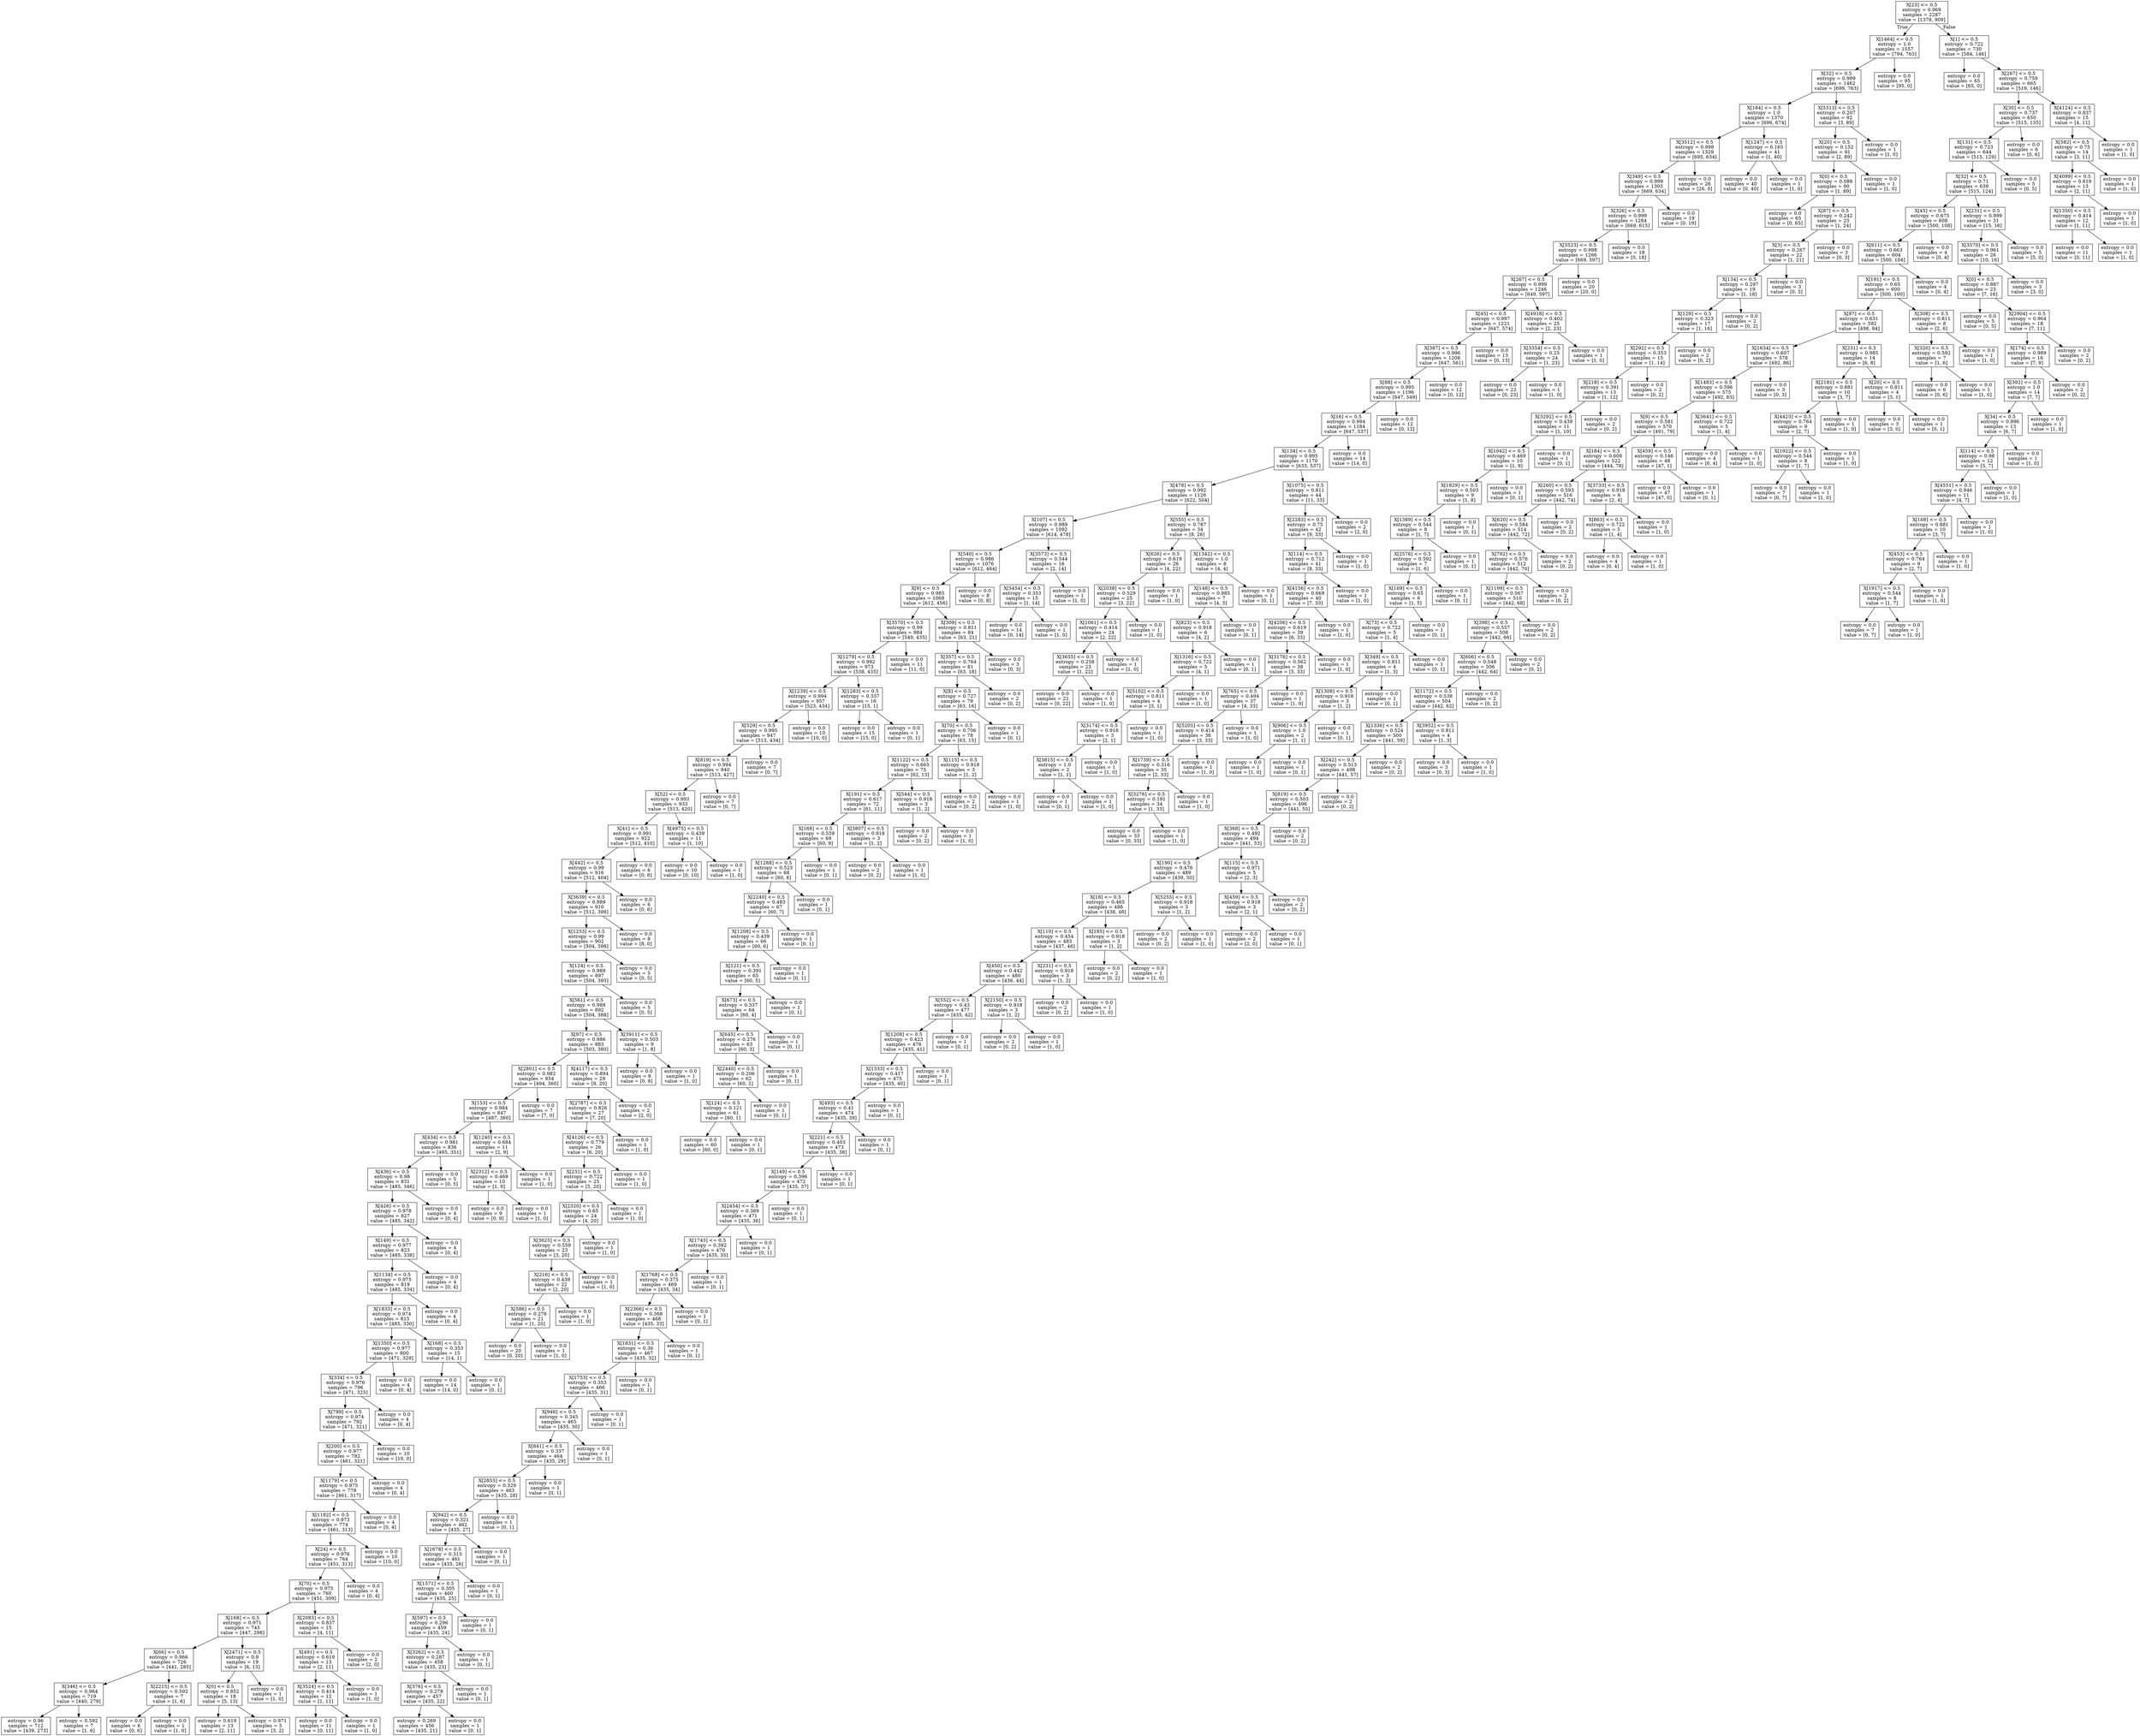 digraph Tree {
node [shape=box] ;
0 [label="X[23] <= 0.5\nentropy = 0.969\nsamples = 2287\nvalue = [1378, 909]"] ;
1 [label="X[1464] <= 0.5\nentropy = 1.0\nsamples = 1557\nvalue = [794, 763]"] ;
0 -> 1 [labeldistance=2.5, labelangle=45, headlabel="True"] ;
2 [label="X[32] <= 0.5\nentropy = 0.999\nsamples = 1462\nvalue = [699, 763]"] ;
1 -> 2 ;
3 [label="X[184] <= 0.5\nentropy = 1.0\nsamples = 1370\nvalue = [696, 674]"] ;
2 -> 3 ;
4 [label="X[3512] <= 0.5\nentropy = 0.998\nsamples = 1329\nvalue = [695, 634]"] ;
3 -> 4 ;
5 [label="X[349] <= 0.5\nentropy = 0.999\nsamples = 1303\nvalue = [669, 634]"] ;
4 -> 5 ;
6 [label="X[326] <= 0.5\nentropy = 0.999\nsamples = 1284\nvalue = [669, 615]"] ;
5 -> 6 ;
7 [label="X[3523] <= 0.5\nentropy = 0.998\nsamples = 1266\nvalue = [669, 597]"] ;
6 -> 7 ;
8 [label="X[267] <= 0.5\nentropy = 0.999\nsamples = 1246\nvalue = [649, 597]"] ;
7 -> 8 ;
9 [label="X[45] <= 0.5\nentropy = 0.997\nsamples = 1221\nvalue = [647, 574]"] ;
8 -> 9 ;
10 [label="X[387] <= 0.5\nentropy = 0.996\nsamples = 1208\nvalue = [647, 561]"] ;
9 -> 10 ;
11 [label="X[88] <= 0.5\nentropy = 0.995\nsamples = 1196\nvalue = [647, 549]"] ;
10 -> 11 ;
12 [label="X[16] <= 0.5\nentropy = 0.994\nsamples = 1184\nvalue = [647, 537]"] ;
11 -> 12 ;
13 [label="X[134] <= 0.5\nentropy = 0.995\nsamples = 1170\nvalue = [633, 537]"] ;
12 -> 13 ;
14 [label="X[478] <= 0.5\nentropy = 0.992\nsamples = 1126\nvalue = [622, 504]"] ;
13 -> 14 ;
15 [label="X[107] <= 0.5\nentropy = 0.989\nsamples = 1092\nvalue = [614, 478]"] ;
14 -> 15 ;
16 [label="X[540] <= 0.5\nentropy = 0.986\nsamples = 1076\nvalue = [612, 464]"] ;
15 -> 16 ;
17 [label="X[9] <= 0.5\nentropy = 0.985\nsamples = 1068\nvalue = [612, 456]"] ;
16 -> 17 ;
18 [label="X[3570] <= 0.5\nentropy = 0.99\nsamples = 984\nvalue = [549, 435]"] ;
17 -> 18 ;
19 [label="X[1279] <= 0.5\nentropy = 0.992\nsamples = 973\nvalue = [538, 435]"] ;
18 -> 19 ;
20 [label="X[1239] <= 0.5\nentropy = 0.994\nsamples = 957\nvalue = [523, 434]"] ;
19 -> 20 ;
21 [label="X[529] <= 0.5\nentropy = 0.995\nsamples = 947\nvalue = [513, 434]"] ;
20 -> 21 ;
22 [label="X[819] <= 0.5\nentropy = 0.994\nsamples = 940\nvalue = [513, 427]"] ;
21 -> 22 ;
23 [label="X[52] <= 0.5\nentropy = 0.993\nsamples = 933\nvalue = [513, 420]"] ;
22 -> 23 ;
24 [label="X[41] <= 0.5\nentropy = 0.991\nsamples = 922\nvalue = [512, 410]"] ;
23 -> 24 ;
25 [label="X[442] <= 0.5\nentropy = 0.99\nsamples = 916\nvalue = [512, 404]"] ;
24 -> 25 ;
26 [label="X[3639] <= 0.5\nentropy = 0.989\nsamples = 910\nvalue = [512, 398]"] ;
25 -> 26 ;
27 [label="X[1253] <= 0.5\nentropy = 0.99\nsamples = 902\nvalue = [504, 398]"] ;
26 -> 27 ;
28 [label="X[124] <= 0.5\nentropy = 0.989\nsamples = 897\nvalue = [504, 393]"] ;
27 -> 28 ;
29 [label="X[561] <= 0.5\nentropy = 0.988\nsamples = 892\nvalue = [504, 388]"] ;
28 -> 29 ;
30 [label="X[97] <= 0.5\nentropy = 0.986\nsamples = 883\nvalue = [503, 380]"] ;
29 -> 30 ;
31 [label="X[2801] <= 0.5\nentropy = 0.982\nsamples = 854\nvalue = [494, 360]"] ;
30 -> 31 ;
32 [label="X[153] <= 0.5\nentropy = 0.984\nsamples = 847\nvalue = [487, 360]"] ;
31 -> 32 ;
33 [label="X[434] <= 0.5\nentropy = 0.981\nsamples = 836\nvalue = [485, 351]"] ;
32 -> 33 ;
34 [label="X[436] <= 0.5\nentropy = 0.98\nsamples = 831\nvalue = [485, 346]"] ;
33 -> 34 ;
35 [label="X[426] <= 0.5\nentropy = 0.978\nsamples = 827\nvalue = [485, 342]"] ;
34 -> 35 ;
36 [label="X[149] <= 0.5\nentropy = 0.977\nsamples = 823\nvalue = [485, 338]"] ;
35 -> 36 ;
37 [label="X[1134] <= 0.5\nentropy = 0.975\nsamples = 819\nvalue = [485, 334]"] ;
36 -> 37 ;
38 [label="X[1833] <= 0.5\nentropy = 0.974\nsamples = 815\nvalue = [485, 330]"] ;
37 -> 38 ;
39 [label="X[1350] <= 0.5\nentropy = 0.977\nsamples = 800\nvalue = [471, 329]"] ;
38 -> 39 ;
40 [label="X[334] <= 0.5\nentropy = 0.976\nsamples = 796\nvalue = [471, 325]"] ;
39 -> 40 ;
41 [label="X[799] <= 0.5\nentropy = 0.974\nsamples = 792\nvalue = [471, 321]"] ;
40 -> 41 ;
42 [label="X[200] <= 0.5\nentropy = 0.977\nsamples = 782\nvalue = [461, 321]"] ;
41 -> 42 ;
43 [label="X[1179] <= 0.5\nentropy = 0.975\nsamples = 778\nvalue = [461, 317]"] ;
42 -> 43 ;
44 [label="X[1182] <= 0.5\nentropy = 0.973\nsamples = 774\nvalue = [461, 313]"] ;
43 -> 44 ;
45 [label="X[24] <= 0.5\nentropy = 0.976\nsamples = 764\nvalue = [451, 313]"] ;
44 -> 45 ;
46 [label="X[70] <= 0.5\nentropy = 0.975\nsamples = 760\nvalue = [451, 309]"] ;
45 -> 46 ;
47 [label="X[168] <= 0.5\nentropy = 0.971\nsamples = 745\nvalue = [447, 298]"] ;
46 -> 47 ;
48 [label="X[66] <= 0.5\nentropy = 0.966\nsamples = 726\nvalue = [441, 285]"] ;
47 -> 48 ;
49 [label="X[346] <= 0.5\nentropy = 0.964\nsamples = 719\nvalue = [440, 279]"] ;
48 -> 49 ;
50 [label="entropy = 0.96\nsamples = 712\nvalue = [439, 273]"] ;
49 -> 50 ;
51 [label="entropy = 0.592\nsamples = 7\nvalue = [1, 6]"] ;
49 -> 51 ;
52 [label="X[2215] <= 0.5\nentropy = 0.592\nsamples = 7\nvalue = [1, 6]"] ;
48 -> 52 ;
53 [label="entropy = 0.0\nsamples = 6\nvalue = [0, 6]"] ;
52 -> 53 ;
54 [label="entropy = 0.0\nsamples = 1\nvalue = [1, 0]"] ;
52 -> 54 ;
55 [label="X[2471] <= 0.5\nentropy = 0.9\nsamples = 19\nvalue = [6, 13]"] ;
47 -> 55 ;
56 [label="X[0] <= 0.5\nentropy = 0.852\nsamples = 18\nvalue = [5, 13]"] ;
55 -> 56 ;
57 [label="entropy = 0.619\nsamples = 13\nvalue = [2, 11]"] ;
56 -> 57 ;
58 [label="entropy = 0.971\nsamples = 5\nvalue = [3, 2]"] ;
56 -> 58 ;
59 [label="entropy = 0.0\nsamples = 1\nvalue = [1, 0]"] ;
55 -> 59 ;
60 [label="X[2083] <= 0.5\nentropy = 0.837\nsamples = 15\nvalue = [4, 11]"] ;
46 -> 60 ;
61 [label="X[491] <= 0.5\nentropy = 0.619\nsamples = 13\nvalue = [2, 11]"] ;
60 -> 61 ;
62 [label="X[3524] <= 0.5\nentropy = 0.414\nsamples = 12\nvalue = [1, 11]"] ;
61 -> 62 ;
63 [label="entropy = 0.0\nsamples = 11\nvalue = [0, 11]"] ;
62 -> 63 ;
64 [label="entropy = 0.0\nsamples = 1\nvalue = [1, 0]"] ;
62 -> 64 ;
65 [label="entropy = 0.0\nsamples = 1\nvalue = [1, 0]"] ;
61 -> 65 ;
66 [label="entropy = 0.0\nsamples = 2\nvalue = [2, 0]"] ;
60 -> 66 ;
67 [label="entropy = 0.0\nsamples = 4\nvalue = [0, 4]"] ;
45 -> 67 ;
68 [label="entropy = 0.0\nsamples = 10\nvalue = [10, 0]"] ;
44 -> 68 ;
69 [label="entropy = 0.0\nsamples = 4\nvalue = [0, 4]"] ;
43 -> 69 ;
70 [label="entropy = 0.0\nsamples = 4\nvalue = [0, 4]"] ;
42 -> 70 ;
71 [label="entropy = 0.0\nsamples = 10\nvalue = [10, 0]"] ;
41 -> 71 ;
72 [label="entropy = 0.0\nsamples = 4\nvalue = [0, 4]"] ;
40 -> 72 ;
73 [label="entropy = 0.0\nsamples = 4\nvalue = [0, 4]"] ;
39 -> 73 ;
74 [label="X[168] <= 0.5\nentropy = 0.353\nsamples = 15\nvalue = [14, 1]"] ;
38 -> 74 ;
75 [label="entropy = 0.0\nsamples = 14\nvalue = [14, 0]"] ;
74 -> 75 ;
76 [label="entropy = 0.0\nsamples = 1\nvalue = [0, 1]"] ;
74 -> 76 ;
77 [label="entropy = 0.0\nsamples = 4\nvalue = [0, 4]"] ;
37 -> 77 ;
78 [label="entropy = 0.0\nsamples = 4\nvalue = [0, 4]"] ;
36 -> 78 ;
79 [label="entropy = 0.0\nsamples = 4\nvalue = [0, 4]"] ;
35 -> 79 ;
80 [label="entropy = 0.0\nsamples = 4\nvalue = [0, 4]"] ;
34 -> 80 ;
81 [label="entropy = 0.0\nsamples = 5\nvalue = [0, 5]"] ;
33 -> 81 ;
82 [label="X[1240] <= 0.5\nentropy = 0.684\nsamples = 11\nvalue = [2, 9]"] ;
32 -> 82 ;
83 [label="X[2312] <= 0.5\nentropy = 0.469\nsamples = 10\nvalue = [1, 9]"] ;
82 -> 83 ;
84 [label="entropy = 0.0\nsamples = 9\nvalue = [0, 9]"] ;
83 -> 84 ;
85 [label="entropy = 0.0\nsamples = 1\nvalue = [1, 0]"] ;
83 -> 85 ;
86 [label="entropy = 0.0\nsamples = 1\nvalue = [1, 0]"] ;
82 -> 86 ;
87 [label="entropy = 0.0\nsamples = 7\nvalue = [7, 0]"] ;
31 -> 87 ;
88 [label="X[4117] <= 0.5\nentropy = 0.894\nsamples = 29\nvalue = [9, 20]"] ;
30 -> 88 ;
89 [label="X[2787] <= 0.5\nentropy = 0.826\nsamples = 27\nvalue = [7, 20]"] ;
88 -> 89 ;
90 [label="X[4126] <= 0.5\nentropy = 0.779\nsamples = 26\nvalue = [6, 20]"] ;
89 -> 90 ;
91 [label="X[231] <= 0.5\nentropy = 0.722\nsamples = 25\nvalue = [5, 20]"] ;
90 -> 91 ;
92 [label="X[2320] <= 0.5\nentropy = 0.65\nsamples = 24\nvalue = [4, 20]"] ;
91 -> 92 ;
93 [label="X[3625] <= 0.5\nentropy = 0.559\nsamples = 23\nvalue = [3, 20]"] ;
92 -> 93 ;
94 [label="X[216] <= 0.5\nentropy = 0.439\nsamples = 22\nvalue = [2, 20]"] ;
93 -> 94 ;
95 [label="X[586] <= 0.5\nentropy = 0.276\nsamples = 21\nvalue = [1, 20]"] ;
94 -> 95 ;
96 [label="entropy = 0.0\nsamples = 20\nvalue = [0, 20]"] ;
95 -> 96 ;
97 [label="entropy = 0.0\nsamples = 1\nvalue = [1, 0]"] ;
95 -> 97 ;
98 [label="entropy = 0.0\nsamples = 1\nvalue = [1, 0]"] ;
94 -> 98 ;
99 [label="entropy = 0.0\nsamples = 1\nvalue = [1, 0]"] ;
93 -> 99 ;
100 [label="entropy = 0.0\nsamples = 1\nvalue = [1, 0]"] ;
92 -> 100 ;
101 [label="entropy = 0.0\nsamples = 1\nvalue = [1, 0]"] ;
91 -> 101 ;
102 [label="entropy = 0.0\nsamples = 1\nvalue = [1, 0]"] ;
90 -> 102 ;
103 [label="entropy = 0.0\nsamples = 1\nvalue = [1, 0]"] ;
89 -> 103 ;
104 [label="entropy = 0.0\nsamples = 2\nvalue = [2, 0]"] ;
88 -> 104 ;
105 [label="X[3911] <= 0.5\nentropy = 0.503\nsamples = 9\nvalue = [1, 8]"] ;
29 -> 105 ;
106 [label="entropy = 0.0\nsamples = 8\nvalue = [0, 8]"] ;
105 -> 106 ;
107 [label="entropy = 0.0\nsamples = 1\nvalue = [1, 0]"] ;
105 -> 107 ;
108 [label="entropy = 0.0\nsamples = 5\nvalue = [0, 5]"] ;
28 -> 108 ;
109 [label="entropy = 0.0\nsamples = 5\nvalue = [0, 5]"] ;
27 -> 109 ;
110 [label="entropy = 0.0\nsamples = 8\nvalue = [8, 0]"] ;
26 -> 110 ;
111 [label="entropy = 0.0\nsamples = 6\nvalue = [0, 6]"] ;
25 -> 111 ;
112 [label="entropy = 0.0\nsamples = 6\nvalue = [0, 6]"] ;
24 -> 112 ;
113 [label="X[4975] <= 0.5\nentropy = 0.439\nsamples = 11\nvalue = [1, 10]"] ;
23 -> 113 ;
114 [label="entropy = 0.0\nsamples = 10\nvalue = [0, 10]"] ;
113 -> 114 ;
115 [label="entropy = 0.0\nsamples = 1\nvalue = [1, 0]"] ;
113 -> 115 ;
116 [label="entropy = 0.0\nsamples = 7\nvalue = [0, 7]"] ;
22 -> 116 ;
117 [label="entropy = 0.0\nsamples = 7\nvalue = [0, 7]"] ;
21 -> 117 ;
118 [label="entropy = 0.0\nsamples = 10\nvalue = [10, 0]"] ;
20 -> 118 ;
119 [label="X[1283] <= 0.5\nentropy = 0.337\nsamples = 16\nvalue = [15, 1]"] ;
19 -> 119 ;
120 [label="entropy = 0.0\nsamples = 15\nvalue = [15, 0]"] ;
119 -> 120 ;
121 [label="entropy = 0.0\nsamples = 1\nvalue = [0, 1]"] ;
119 -> 121 ;
122 [label="entropy = 0.0\nsamples = 11\nvalue = [11, 0]"] ;
18 -> 122 ;
123 [label="X[309] <= 0.5\nentropy = 0.811\nsamples = 84\nvalue = [63, 21]"] ;
17 -> 123 ;
124 [label="X[357] <= 0.5\nentropy = 0.764\nsamples = 81\nvalue = [63, 18]"] ;
123 -> 124 ;
125 [label="X[8] <= 0.5\nentropy = 0.727\nsamples = 79\nvalue = [63, 16]"] ;
124 -> 125 ;
126 [label="X[70] <= 0.5\nentropy = 0.706\nsamples = 78\nvalue = [63, 15]"] ;
125 -> 126 ;
127 [label="X[1122] <= 0.5\nentropy = 0.665\nsamples = 75\nvalue = [62, 13]"] ;
126 -> 127 ;
128 [label="X[191] <= 0.5\nentropy = 0.617\nsamples = 72\nvalue = [61, 11]"] ;
127 -> 128 ;
129 [label="X[168] <= 0.5\nentropy = 0.559\nsamples = 69\nvalue = [60, 9]"] ;
128 -> 129 ;
130 [label="X[1288] <= 0.5\nentropy = 0.523\nsamples = 68\nvalue = [60, 8]"] ;
129 -> 130 ;
131 [label="X[2240] <= 0.5\nentropy = 0.483\nsamples = 67\nvalue = [60, 7]"] ;
130 -> 131 ;
132 [label="X[1208] <= 0.5\nentropy = 0.439\nsamples = 66\nvalue = [60, 6]"] ;
131 -> 132 ;
133 [label="X[121] <= 0.5\nentropy = 0.391\nsamples = 65\nvalue = [60, 5]"] ;
132 -> 133 ;
134 [label="X[673] <= 0.5\nentropy = 0.337\nsamples = 64\nvalue = [60, 4]"] ;
133 -> 134 ;
135 [label="X[645] <= 0.5\nentropy = 0.276\nsamples = 63\nvalue = [60, 3]"] ;
134 -> 135 ;
136 [label="X[2440] <= 0.5\nentropy = 0.206\nsamples = 62\nvalue = [60, 2]"] ;
135 -> 136 ;
137 [label="X[124] <= 0.5\nentropy = 0.121\nsamples = 61\nvalue = [60, 1]"] ;
136 -> 137 ;
138 [label="entropy = 0.0\nsamples = 60\nvalue = [60, 0]"] ;
137 -> 138 ;
139 [label="entropy = 0.0\nsamples = 1\nvalue = [0, 1]"] ;
137 -> 139 ;
140 [label="entropy = 0.0\nsamples = 1\nvalue = [0, 1]"] ;
136 -> 140 ;
141 [label="entropy = 0.0\nsamples = 1\nvalue = [0, 1]"] ;
135 -> 141 ;
142 [label="entropy = 0.0\nsamples = 1\nvalue = [0, 1]"] ;
134 -> 142 ;
143 [label="entropy = 0.0\nsamples = 1\nvalue = [0, 1]"] ;
133 -> 143 ;
144 [label="entropy = 0.0\nsamples = 1\nvalue = [0, 1]"] ;
132 -> 144 ;
145 [label="entropy = 0.0\nsamples = 1\nvalue = [0, 1]"] ;
131 -> 145 ;
146 [label="entropy = 0.0\nsamples = 1\nvalue = [0, 1]"] ;
130 -> 146 ;
147 [label="entropy = 0.0\nsamples = 1\nvalue = [0, 1]"] ;
129 -> 147 ;
148 [label="X[3807] <= 0.5\nentropy = 0.918\nsamples = 3\nvalue = [1, 2]"] ;
128 -> 148 ;
149 [label="entropy = 0.0\nsamples = 2\nvalue = [0, 2]"] ;
148 -> 149 ;
150 [label="entropy = 0.0\nsamples = 1\nvalue = [1, 0]"] ;
148 -> 150 ;
151 [label="X[544] <= 0.5\nentropy = 0.918\nsamples = 3\nvalue = [1, 2]"] ;
127 -> 151 ;
152 [label="entropy = 0.0\nsamples = 2\nvalue = [0, 2]"] ;
151 -> 152 ;
153 [label="entropy = 0.0\nsamples = 1\nvalue = [1, 0]"] ;
151 -> 153 ;
154 [label="X[115] <= 0.5\nentropy = 0.918\nsamples = 3\nvalue = [1, 2]"] ;
126 -> 154 ;
155 [label="entropy = 0.0\nsamples = 2\nvalue = [0, 2]"] ;
154 -> 155 ;
156 [label="entropy = 0.0\nsamples = 1\nvalue = [1, 0]"] ;
154 -> 156 ;
157 [label="entropy = 0.0\nsamples = 1\nvalue = [0, 1]"] ;
125 -> 157 ;
158 [label="entropy = 0.0\nsamples = 2\nvalue = [0, 2]"] ;
124 -> 158 ;
159 [label="entropy = 0.0\nsamples = 3\nvalue = [0, 3]"] ;
123 -> 159 ;
160 [label="entropy = 0.0\nsamples = 8\nvalue = [0, 8]"] ;
16 -> 160 ;
161 [label="X[3573] <= 0.5\nentropy = 0.544\nsamples = 16\nvalue = [2, 14]"] ;
15 -> 161 ;
162 [label="X[5454] <= 0.5\nentropy = 0.353\nsamples = 15\nvalue = [1, 14]"] ;
161 -> 162 ;
163 [label="entropy = 0.0\nsamples = 14\nvalue = [0, 14]"] ;
162 -> 163 ;
164 [label="entropy = 0.0\nsamples = 1\nvalue = [1, 0]"] ;
162 -> 164 ;
165 [label="entropy = 0.0\nsamples = 1\nvalue = [1, 0]"] ;
161 -> 165 ;
166 [label="X[555] <= 0.5\nentropy = 0.787\nsamples = 34\nvalue = [8, 26]"] ;
14 -> 166 ;
167 [label="X[626] <= 0.5\nentropy = 0.619\nsamples = 26\nvalue = [4, 22]"] ;
166 -> 167 ;
168 [label="X[2038] <= 0.5\nentropy = 0.529\nsamples = 25\nvalue = [3, 22]"] ;
167 -> 168 ;
169 [label="X[1061] <= 0.5\nentropy = 0.414\nsamples = 24\nvalue = [2, 22]"] ;
168 -> 169 ;
170 [label="X[3655] <= 0.5\nentropy = 0.258\nsamples = 23\nvalue = [1, 22]"] ;
169 -> 170 ;
171 [label="entropy = 0.0\nsamples = 22\nvalue = [0, 22]"] ;
170 -> 171 ;
172 [label="entropy = 0.0\nsamples = 1\nvalue = [1, 0]"] ;
170 -> 172 ;
173 [label="entropy = 0.0\nsamples = 1\nvalue = [1, 0]"] ;
169 -> 173 ;
174 [label="entropy = 0.0\nsamples = 1\nvalue = [1, 0]"] ;
168 -> 174 ;
175 [label="entropy = 0.0\nsamples = 1\nvalue = [1, 0]"] ;
167 -> 175 ;
176 [label="X[1342] <= 0.5\nentropy = 1.0\nsamples = 8\nvalue = [4, 4]"] ;
166 -> 176 ;
177 [label="X[148] <= 0.5\nentropy = 0.985\nsamples = 7\nvalue = [4, 3]"] ;
176 -> 177 ;
178 [label="X[823] <= 0.5\nentropy = 0.918\nsamples = 6\nvalue = [4, 2]"] ;
177 -> 178 ;
179 [label="X[1316] <= 0.5\nentropy = 0.722\nsamples = 5\nvalue = [4, 1]"] ;
178 -> 179 ;
180 [label="X[5102] <= 0.5\nentropy = 0.811\nsamples = 4\nvalue = [3, 1]"] ;
179 -> 180 ;
181 [label="X[3174] <= 0.5\nentropy = 0.918\nsamples = 3\nvalue = [2, 1]"] ;
180 -> 181 ;
182 [label="X[3815] <= 0.5\nentropy = 1.0\nsamples = 2\nvalue = [1, 1]"] ;
181 -> 182 ;
183 [label="entropy = 0.0\nsamples = 1\nvalue = [0, 1]"] ;
182 -> 183 ;
184 [label="entropy = 0.0\nsamples = 1\nvalue = [1, 0]"] ;
182 -> 184 ;
185 [label="entropy = 0.0\nsamples = 1\nvalue = [1, 0]"] ;
181 -> 185 ;
186 [label="entropy = 0.0\nsamples = 1\nvalue = [1, 0]"] ;
180 -> 186 ;
187 [label="entropy = 0.0\nsamples = 1\nvalue = [1, 0]"] ;
179 -> 187 ;
188 [label="entropy = 0.0\nsamples = 1\nvalue = [0, 1]"] ;
178 -> 188 ;
189 [label="entropy = 0.0\nsamples = 1\nvalue = [0, 1]"] ;
177 -> 189 ;
190 [label="entropy = 0.0\nsamples = 1\nvalue = [0, 1]"] ;
176 -> 190 ;
191 [label="X[1075] <= 0.5\nentropy = 0.811\nsamples = 44\nvalue = [11, 33]"] ;
13 -> 191 ;
192 [label="X[2283] <= 0.5\nentropy = 0.75\nsamples = 42\nvalue = [9, 33]"] ;
191 -> 192 ;
193 [label="X[114] <= 0.5\nentropy = 0.712\nsamples = 41\nvalue = [8, 33]"] ;
192 -> 193 ;
194 [label="X[4156] <= 0.5\nentropy = 0.669\nsamples = 40\nvalue = [7, 33]"] ;
193 -> 194 ;
195 [label="X[4206] <= 0.5\nentropy = 0.619\nsamples = 39\nvalue = [6, 33]"] ;
194 -> 195 ;
196 [label="X[3176] <= 0.5\nentropy = 0.562\nsamples = 38\nvalue = [5, 33]"] ;
195 -> 196 ;
197 [label="X[765] <= 0.5\nentropy = 0.494\nsamples = 37\nvalue = [4, 33]"] ;
196 -> 197 ;
198 [label="X[5205] <= 0.5\nentropy = 0.414\nsamples = 36\nvalue = [3, 33]"] ;
197 -> 198 ;
199 [label="X[1739] <= 0.5\nentropy = 0.316\nsamples = 35\nvalue = [2, 33]"] ;
198 -> 199 ;
200 [label="X[3276] <= 0.5\nentropy = 0.191\nsamples = 34\nvalue = [1, 33]"] ;
199 -> 200 ;
201 [label="entropy = 0.0\nsamples = 33\nvalue = [0, 33]"] ;
200 -> 201 ;
202 [label="entropy = 0.0\nsamples = 1\nvalue = [1, 0]"] ;
200 -> 202 ;
203 [label="entropy = 0.0\nsamples = 1\nvalue = [1, 0]"] ;
199 -> 203 ;
204 [label="entropy = 0.0\nsamples = 1\nvalue = [1, 0]"] ;
198 -> 204 ;
205 [label="entropy = 0.0\nsamples = 1\nvalue = [1, 0]"] ;
197 -> 205 ;
206 [label="entropy = 0.0\nsamples = 1\nvalue = [1, 0]"] ;
196 -> 206 ;
207 [label="entropy = 0.0\nsamples = 1\nvalue = [1, 0]"] ;
195 -> 207 ;
208 [label="entropy = 0.0\nsamples = 1\nvalue = [1, 0]"] ;
194 -> 208 ;
209 [label="entropy = 0.0\nsamples = 1\nvalue = [1, 0]"] ;
193 -> 209 ;
210 [label="entropy = 0.0\nsamples = 1\nvalue = [1, 0]"] ;
192 -> 210 ;
211 [label="entropy = 0.0\nsamples = 2\nvalue = [2, 0]"] ;
191 -> 211 ;
212 [label="entropy = 0.0\nsamples = 14\nvalue = [14, 0]"] ;
12 -> 212 ;
213 [label="entropy = 0.0\nsamples = 12\nvalue = [0, 12]"] ;
11 -> 213 ;
214 [label="entropy = 0.0\nsamples = 12\nvalue = [0, 12]"] ;
10 -> 214 ;
215 [label="entropy = 0.0\nsamples = 13\nvalue = [0, 13]"] ;
9 -> 215 ;
216 [label="X[4918] <= 0.5\nentropy = 0.402\nsamples = 25\nvalue = [2, 23]"] ;
8 -> 216 ;
217 [label="X[3354] <= 0.5\nentropy = 0.25\nsamples = 24\nvalue = [1, 23]"] ;
216 -> 217 ;
218 [label="entropy = 0.0\nsamples = 23\nvalue = [0, 23]"] ;
217 -> 218 ;
219 [label="entropy = 0.0\nsamples = 1\nvalue = [1, 0]"] ;
217 -> 219 ;
220 [label="entropy = 0.0\nsamples = 1\nvalue = [1, 0]"] ;
216 -> 220 ;
221 [label="entropy = 0.0\nsamples = 20\nvalue = [20, 0]"] ;
7 -> 221 ;
222 [label="entropy = 0.0\nsamples = 18\nvalue = [0, 18]"] ;
6 -> 222 ;
223 [label="entropy = 0.0\nsamples = 19\nvalue = [0, 19]"] ;
5 -> 223 ;
224 [label="entropy = 0.0\nsamples = 26\nvalue = [26, 0]"] ;
4 -> 224 ;
225 [label="X[1247] <= 0.5\nentropy = 0.165\nsamples = 41\nvalue = [1, 40]"] ;
3 -> 225 ;
226 [label="entropy = 0.0\nsamples = 40\nvalue = [0, 40]"] ;
225 -> 226 ;
227 [label="entropy = 0.0\nsamples = 1\nvalue = [1, 0]"] ;
225 -> 227 ;
228 [label="X[5313] <= 0.5\nentropy = 0.207\nsamples = 92\nvalue = [3, 89]"] ;
2 -> 228 ;
229 [label="X[20] <= 0.5\nentropy = 0.152\nsamples = 91\nvalue = [2, 89]"] ;
228 -> 229 ;
230 [label="X[0] <= 0.5\nentropy = 0.088\nsamples = 90\nvalue = [1, 89]"] ;
229 -> 230 ;
231 [label="entropy = 0.0\nsamples = 65\nvalue = [0, 65]"] ;
230 -> 231 ;
232 [label="X[87] <= 0.5\nentropy = 0.242\nsamples = 25\nvalue = [1, 24]"] ;
230 -> 232 ;
233 [label="X[3] <= 0.5\nentropy = 0.267\nsamples = 22\nvalue = [1, 21]"] ;
232 -> 233 ;
234 [label="X[134] <= 0.5\nentropy = 0.297\nsamples = 19\nvalue = [1, 18]"] ;
233 -> 234 ;
235 [label="X[129] <= 0.5\nentropy = 0.323\nsamples = 17\nvalue = [1, 16]"] ;
234 -> 235 ;
236 [label="X[292] <= 0.5\nentropy = 0.353\nsamples = 15\nvalue = [1, 14]"] ;
235 -> 236 ;
237 [label="X[218] <= 0.5\nentropy = 0.391\nsamples = 13\nvalue = [1, 12]"] ;
236 -> 237 ;
238 [label="X[3292] <= 0.5\nentropy = 0.439\nsamples = 11\nvalue = [1, 10]"] ;
237 -> 238 ;
239 [label="X[1042] <= 0.5\nentropy = 0.469\nsamples = 10\nvalue = [1, 9]"] ;
238 -> 239 ;
240 [label="X[1829] <= 0.5\nentropy = 0.503\nsamples = 9\nvalue = [1, 8]"] ;
239 -> 240 ;
241 [label="X[1389] <= 0.5\nentropy = 0.544\nsamples = 8\nvalue = [1, 7]"] ;
240 -> 241 ;
242 [label="X[2576] <= 0.5\nentropy = 0.592\nsamples = 7\nvalue = [1, 6]"] ;
241 -> 242 ;
243 [label="X[169] <= 0.5\nentropy = 0.65\nsamples = 6\nvalue = [1, 5]"] ;
242 -> 243 ;
244 [label="X[73] <= 0.5\nentropy = 0.722\nsamples = 5\nvalue = [1, 4]"] ;
243 -> 244 ;
245 [label="X[349] <= 0.5\nentropy = 0.811\nsamples = 4\nvalue = [1, 3]"] ;
244 -> 245 ;
246 [label="X[1308] <= 0.5\nentropy = 0.918\nsamples = 3\nvalue = [1, 2]"] ;
245 -> 246 ;
247 [label="X[906] <= 0.5\nentropy = 1.0\nsamples = 2\nvalue = [1, 1]"] ;
246 -> 247 ;
248 [label="entropy = 0.0\nsamples = 1\nvalue = [1, 0]"] ;
247 -> 248 ;
249 [label="entropy = 0.0\nsamples = 1\nvalue = [0, 1]"] ;
247 -> 249 ;
250 [label="entropy = 0.0\nsamples = 1\nvalue = [0, 1]"] ;
246 -> 250 ;
251 [label="entropy = 0.0\nsamples = 1\nvalue = [0, 1]"] ;
245 -> 251 ;
252 [label="entropy = 0.0\nsamples = 1\nvalue = [0, 1]"] ;
244 -> 252 ;
253 [label="entropy = 0.0\nsamples = 1\nvalue = [0, 1]"] ;
243 -> 253 ;
254 [label="entropy = 0.0\nsamples = 1\nvalue = [0, 1]"] ;
242 -> 254 ;
255 [label="entropy = 0.0\nsamples = 1\nvalue = [0, 1]"] ;
241 -> 255 ;
256 [label="entropy = 0.0\nsamples = 1\nvalue = [0, 1]"] ;
240 -> 256 ;
257 [label="entropy = 0.0\nsamples = 1\nvalue = [0, 1]"] ;
239 -> 257 ;
258 [label="entropy = 0.0\nsamples = 1\nvalue = [0, 1]"] ;
238 -> 258 ;
259 [label="entropy = 0.0\nsamples = 2\nvalue = [0, 2]"] ;
237 -> 259 ;
260 [label="entropy = 0.0\nsamples = 2\nvalue = [0, 2]"] ;
236 -> 260 ;
261 [label="entropy = 0.0\nsamples = 2\nvalue = [0, 2]"] ;
235 -> 261 ;
262 [label="entropy = 0.0\nsamples = 2\nvalue = [0, 2]"] ;
234 -> 262 ;
263 [label="entropy = 0.0\nsamples = 3\nvalue = [0, 3]"] ;
233 -> 263 ;
264 [label="entropy = 0.0\nsamples = 3\nvalue = [0, 3]"] ;
232 -> 264 ;
265 [label="entropy = 0.0\nsamples = 1\nvalue = [1, 0]"] ;
229 -> 265 ;
266 [label="entropy = 0.0\nsamples = 1\nvalue = [1, 0]"] ;
228 -> 266 ;
267 [label="entropy = 0.0\nsamples = 95\nvalue = [95, 0]"] ;
1 -> 267 ;
268 [label="X[1] <= 0.5\nentropy = 0.722\nsamples = 730\nvalue = [584, 146]"] ;
0 -> 268 [labeldistance=2.5, labelangle=-45, headlabel="False"] ;
269 [label="entropy = 0.0\nsamples = 65\nvalue = [65, 0]"] ;
268 -> 269 ;
270 [label="X[267] <= 0.5\nentropy = 0.759\nsamples = 665\nvalue = [519, 146]"] ;
268 -> 270 ;
271 [label="X[30] <= 0.5\nentropy = 0.737\nsamples = 650\nvalue = [515, 135]"] ;
270 -> 271 ;
272 [label="X[131] <= 0.5\nentropy = 0.723\nsamples = 644\nvalue = [515, 129]"] ;
271 -> 272 ;
273 [label="X[32] <= 0.5\nentropy = 0.71\nsamples = 639\nvalue = [515, 124]"] ;
272 -> 273 ;
274 [label="X[45] <= 0.5\nentropy = 0.675\nsamples = 608\nvalue = [500, 108]"] ;
273 -> 274 ;
275 [label="X[611] <= 0.5\nentropy = 0.663\nsamples = 604\nvalue = [500, 104]"] ;
274 -> 275 ;
276 [label="X[191] <= 0.5\nentropy = 0.65\nsamples = 600\nvalue = [500, 100]"] ;
275 -> 276 ;
277 [label="X[97] <= 0.5\nentropy = 0.631\nsamples = 592\nvalue = [498, 94]"] ;
276 -> 277 ;
278 [label="X[1634] <= 0.5\nentropy = 0.607\nsamples = 578\nvalue = [492, 86]"] ;
277 -> 278 ;
279 [label="X[1483] <= 0.5\nentropy = 0.596\nsamples = 575\nvalue = [492, 83]"] ;
278 -> 279 ;
280 [label="X[9] <= 0.5\nentropy = 0.581\nsamples = 570\nvalue = [491, 79]"] ;
279 -> 280 ;
281 [label="X[184] <= 0.5\nentropy = 0.608\nsamples = 522\nvalue = [444, 78]"] ;
280 -> 281 ;
282 [label="X[260] <= 0.5\nentropy = 0.593\nsamples = 516\nvalue = [442, 74]"] ;
281 -> 282 ;
283 [label="X[620] <= 0.5\nentropy = 0.584\nsamples = 514\nvalue = [442, 72]"] ;
282 -> 283 ;
284 [label="X[792] <= 0.5\nentropy = 0.576\nsamples = 512\nvalue = [442, 70]"] ;
283 -> 284 ;
285 [label="X[1199] <= 0.5\nentropy = 0.567\nsamples = 510\nvalue = [442, 68]"] ;
284 -> 285 ;
286 [label="X[398] <= 0.5\nentropy = 0.557\nsamples = 508\nvalue = [442, 66]"] ;
285 -> 286 ;
287 [label="X[606] <= 0.5\nentropy = 0.548\nsamples = 506\nvalue = [442, 64]"] ;
286 -> 287 ;
288 [label="X[1172] <= 0.5\nentropy = 0.538\nsamples = 504\nvalue = [442, 62]"] ;
287 -> 288 ;
289 [label="X[1336] <= 0.5\nentropy = 0.524\nsamples = 500\nvalue = [441, 59]"] ;
288 -> 289 ;
290 [label="X[242] <= 0.5\nentropy = 0.513\nsamples = 498\nvalue = [441, 57]"] ;
289 -> 290 ;
291 [label="X[819] <= 0.5\nentropy = 0.503\nsamples = 496\nvalue = [441, 55]"] ;
290 -> 291 ;
292 [label="X[368] <= 0.5\nentropy = 0.492\nsamples = 494\nvalue = [441, 53]"] ;
291 -> 292 ;
293 [label="X[190] <= 0.5\nentropy = 0.476\nsamples = 489\nvalue = [439, 50]"] ;
292 -> 293 ;
294 [label="X[18] <= 0.5\nentropy = 0.465\nsamples = 486\nvalue = [438, 48]"] ;
293 -> 294 ;
295 [label="X[110] <= 0.5\nentropy = 0.454\nsamples = 483\nvalue = [437, 46]"] ;
294 -> 295 ;
296 [label="X[450] <= 0.5\nentropy = 0.442\nsamples = 480\nvalue = [436, 44]"] ;
295 -> 296 ;
297 [label="X[552] <= 0.5\nentropy = 0.43\nsamples = 477\nvalue = [435, 42]"] ;
296 -> 297 ;
298 [label="X[1208] <= 0.5\nentropy = 0.423\nsamples = 476\nvalue = [435, 41]"] ;
297 -> 298 ;
299 [label="X[1333] <= 0.5\nentropy = 0.417\nsamples = 475\nvalue = [435, 40]"] ;
298 -> 299 ;
300 [label="X[493] <= 0.5\nentropy = 0.41\nsamples = 474\nvalue = [435, 39]"] ;
299 -> 300 ;
301 [label="X[221] <= 0.5\nentropy = 0.403\nsamples = 473\nvalue = [435, 38]"] ;
300 -> 301 ;
302 [label="X[149] <= 0.5\nentropy = 0.396\nsamples = 472\nvalue = [435, 37]"] ;
301 -> 302 ;
303 [label="X[2454] <= 0.5\nentropy = 0.389\nsamples = 471\nvalue = [435, 36]"] ;
302 -> 303 ;
304 [label="X[1743] <= 0.5\nentropy = 0.382\nsamples = 470\nvalue = [435, 35]"] ;
303 -> 304 ;
305 [label="X[1768] <= 0.5\nentropy = 0.375\nsamples = 469\nvalue = [435, 34]"] ;
304 -> 305 ;
306 [label="X[2366] <= 0.5\nentropy = 0.368\nsamples = 468\nvalue = [435, 33]"] ;
305 -> 306 ;
307 [label="X[1831] <= 0.5\nentropy = 0.36\nsamples = 467\nvalue = [435, 32]"] ;
306 -> 307 ;
308 [label="X[1753] <= 0.5\nentropy = 0.353\nsamples = 466\nvalue = [435, 31]"] ;
307 -> 308 ;
309 [label="X[946] <= 0.5\nentropy = 0.345\nsamples = 465\nvalue = [435, 30]"] ;
308 -> 309 ;
310 [label="X[841] <= 0.5\nentropy = 0.337\nsamples = 464\nvalue = [435, 29]"] ;
309 -> 310 ;
311 [label="X[2853] <= 0.5\nentropy = 0.329\nsamples = 463\nvalue = [435, 28]"] ;
310 -> 311 ;
312 [label="X[942] <= 0.5\nentropy = 0.321\nsamples = 462\nvalue = [435, 27]"] ;
311 -> 312 ;
313 [label="X[1678] <= 0.5\nentropy = 0.313\nsamples = 461\nvalue = [435, 26]"] ;
312 -> 313 ;
314 [label="X[1571] <= 0.5\nentropy = 0.305\nsamples = 460\nvalue = [435, 25]"] ;
313 -> 314 ;
315 [label="X[597] <= 0.5\nentropy = 0.296\nsamples = 459\nvalue = [435, 24]"] ;
314 -> 315 ;
316 [label="X[3262] <= 0.5\nentropy = 0.287\nsamples = 458\nvalue = [435, 23]"] ;
315 -> 316 ;
317 [label="X[376] <= 0.5\nentropy = 0.278\nsamples = 457\nvalue = [435, 22]"] ;
316 -> 317 ;
318 [label="entropy = 0.269\nsamples = 456\nvalue = [435, 21]"] ;
317 -> 318 ;
319 [label="entropy = 0.0\nsamples = 1\nvalue = [0, 1]"] ;
317 -> 319 ;
320 [label="entropy = 0.0\nsamples = 1\nvalue = [0, 1]"] ;
316 -> 320 ;
321 [label="entropy = 0.0\nsamples = 1\nvalue = [0, 1]"] ;
315 -> 321 ;
322 [label="entropy = 0.0\nsamples = 1\nvalue = [0, 1]"] ;
314 -> 322 ;
323 [label="entropy = 0.0\nsamples = 1\nvalue = [0, 1]"] ;
313 -> 323 ;
324 [label="entropy = 0.0\nsamples = 1\nvalue = [0, 1]"] ;
312 -> 324 ;
325 [label="entropy = 0.0\nsamples = 1\nvalue = [0, 1]"] ;
311 -> 325 ;
326 [label="entropy = 0.0\nsamples = 1\nvalue = [0, 1]"] ;
310 -> 326 ;
327 [label="entropy = 0.0\nsamples = 1\nvalue = [0, 1]"] ;
309 -> 327 ;
328 [label="entropy = 0.0\nsamples = 1\nvalue = [0, 1]"] ;
308 -> 328 ;
329 [label="entropy = 0.0\nsamples = 1\nvalue = [0, 1]"] ;
307 -> 329 ;
330 [label="entropy = 0.0\nsamples = 1\nvalue = [0, 1]"] ;
306 -> 330 ;
331 [label="entropy = 0.0\nsamples = 1\nvalue = [0, 1]"] ;
305 -> 331 ;
332 [label="entropy = 0.0\nsamples = 1\nvalue = [0, 1]"] ;
304 -> 332 ;
333 [label="entropy = 0.0\nsamples = 1\nvalue = [0, 1]"] ;
303 -> 333 ;
334 [label="entropy = 0.0\nsamples = 1\nvalue = [0, 1]"] ;
302 -> 334 ;
335 [label="entropy = 0.0\nsamples = 1\nvalue = [0, 1]"] ;
301 -> 335 ;
336 [label="entropy = 0.0\nsamples = 1\nvalue = [0, 1]"] ;
300 -> 336 ;
337 [label="entropy = 0.0\nsamples = 1\nvalue = [0, 1]"] ;
299 -> 337 ;
338 [label="entropy = 0.0\nsamples = 1\nvalue = [0, 1]"] ;
298 -> 338 ;
339 [label="entropy = 0.0\nsamples = 1\nvalue = [0, 1]"] ;
297 -> 339 ;
340 [label="X[2150] <= 0.5\nentropy = 0.918\nsamples = 3\nvalue = [1, 2]"] ;
296 -> 340 ;
341 [label="entropy = 0.0\nsamples = 2\nvalue = [0, 2]"] ;
340 -> 341 ;
342 [label="entropy = 0.0\nsamples = 1\nvalue = [1, 0]"] ;
340 -> 342 ;
343 [label="X[231] <= 0.5\nentropy = 0.918\nsamples = 3\nvalue = [1, 2]"] ;
295 -> 343 ;
344 [label="entropy = 0.0\nsamples = 2\nvalue = [0, 2]"] ;
343 -> 344 ;
345 [label="entropy = 0.0\nsamples = 1\nvalue = [1, 0]"] ;
343 -> 345 ;
346 [label="X[185] <= 0.5\nentropy = 0.918\nsamples = 3\nvalue = [1, 2]"] ;
294 -> 346 ;
347 [label="entropy = 0.0\nsamples = 2\nvalue = [0, 2]"] ;
346 -> 347 ;
348 [label="entropy = 0.0\nsamples = 1\nvalue = [1, 0]"] ;
346 -> 348 ;
349 [label="X[5255] <= 0.5\nentropy = 0.918\nsamples = 3\nvalue = [1, 2]"] ;
293 -> 349 ;
350 [label="entropy = 0.0\nsamples = 2\nvalue = [0, 2]"] ;
349 -> 350 ;
351 [label="entropy = 0.0\nsamples = 1\nvalue = [1, 0]"] ;
349 -> 351 ;
352 [label="X[115] <= 0.5\nentropy = 0.971\nsamples = 5\nvalue = [2, 3]"] ;
292 -> 352 ;
353 [label="X[459] <= 0.5\nentropy = 0.918\nsamples = 3\nvalue = [2, 1]"] ;
352 -> 353 ;
354 [label="entropy = 0.0\nsamples = 2\nvalue = [2, 0]"] ;
353 -> 354 ;
355 [label="entropy = 0.0\nsamples = 1\nvalue = [0, 1]"] ;
353 -> 355 ;
356 [label="entropy = 0.0\nsamples = 2\nvalue = [0, 2]"] ;
352 -> 356 ;
357 [label="entropy = 0.0\nsamples = 2\nvalue = [0, 2]"] ;
291 -> 357 ;
358 [label="entropy = 0.0\nsamples = 2\nvalue = [0, 2]"] ;
290 -> 358 ;
359 [label="entropy = 0.0\nsamples = 2\nvalue = [0, 2]"] ;
289 -> 359 ;
360 [label="X[3952] <= 0.5\nentropy = 0.811\nsamples = 4\nvalue = [1, 3]"] ;
288 -> 360 ;
361 [label="entropy = 0.0\nsamples = 3\nvalue = [0, 3]"] ;
360 -> 361 ;
362 [label="entropy = 0.0\nsamples = 1\nvalue = [1, 0]"] ;
360 -> 362 ;
363 [label="entropy = 0.0\nsamples = 2\nvalue = [0, 2]"] ;
287 -> 363 ;
364 [label="entropy = 0.0\nsamples = 2\nvalue = [0, 2]"] ;
286 -> 364 ;
365 [label="entropy = 0.0\nsamples = 2\nvalue = [0, 2]"] ;
285 -> 365 ;
366 [label="entropy = 0.0\nsamples = 2\nvalue = [0, 2]"] ;
284 -> 366 ;
367 [label="entropy = 0.0\nsamples = 2\nvalue = [0, 2]"] ;
283 -> 367 ;
368 [label="entropy = 0.0\nsamples = 2\nvalue = [0, 2]"] ;
282 -> 368 ;
369 [label="X[3733] <= 0.5\nentropy = 0.918\nsamples = 6\nvalue = [2, 4]"] ;
281 -> 369 ;
370 [label="X[863] <= 0.5\nentropy = 0.722\nsamples = 5\nvalue = [1, 4]"] ;
369 -> 370 ;
371 [label="entropy = 0.0\nsamples = 4\nvalue = [0, 4]"] ;
370 -> 371 ;
372 [label="entropy = 0.0\nsamples = 1\nvalue = [1, 0]"] ;
370 -> 372 ;
373 [label="entropy = 0.0\nsamples = 1\nvalue = [1, 0]"] ;
369 -> 373 ;
374 [label="X[459] <= 0.5\nentropy = 0.146\nsamples = 48\nvalue = [47, 1]"] ;
280 -> 374 ;
375 [label="entropy = 0.0\nsamples = 47\nvalue = [47, 0]"] ;
374 -> 375 ;
376 [label="entropy = 0.0\nsamples = 1\nvalue = [0, 1]"] ;
374 -> 376 ;
377 [label="X[3641] <= 0.5\nentropy = 0.722\nsamples = 5\nvalue = [1, 4]"] ;
279 -> 377 ;
378 [label="entropy = 0.0\nsamples = 4\nvalue = [0, 4]"] ;
377 -> 378 ;
379 [label="entropy = 0.0\nsamples = 1\nvalue = [1, 0]"] ;
377 -> 379 ;
380 [label="entropy = 0.0\nsamples = 3\nvalue = [0, 3]"] ;
278 -> 380 ;
381 [label="X[231] <= 0.5\nentropy = 0.985\nsamples = 14\nvalue = [6, 8]"] ;
277 -> 381 ;
382 [label="X[2181] <= 0.5\nentropy = 0.881\nsamples = 10\nvalue = [3, 7]"] ;
381 -> 382 ;
383 [label="X[4423] <= 0.5\nentropy = 0.764\nsamples = 9\nvalue = [2, 7]"] ;
382 -> 383 ;
384 [label="X[1922] <= 0.5\nentropy = 0.544\nsamples = 8\nvalue = [1, 7]"] ;
383 -> 384 ;
385 [label="entropy = 0.0\nsamples = 7\nvalue = [0, 7]"] ;
384 -> 385 ;
386 [label="entropy = 0.0\nsamples = 1\nvalue = [1, 0]"] ;
384 -> 386 ;
387 [label="entropy = 0.0\nsamples = 1\nvalue = [1, 0]"] ;
383 -> 387 ;
388 [label="entropy = 0.0\nsamples = 1\nvalue = [1, 0]"] ;
382 -> 388 ;
389 [label="X[20] <= 0.5\nentropy = 0.811\nsamples = 4\nvalue = [3, 1]"] ;
381 -> 389 ;
390 [label="entropy = 0.0\nsamples = 3\nvalue = [3, 0]"] ;
389 -> 390 ;
391 [label="entropy = 0.0\nsamples = 1\nvalue = [0, 1]"] ;
389 -> 391 ;
392 [label="X[308] <= 0.5\nentropy = 0.811\nsamples = 8\nvalue = [2, 6]"] ;
276 -> 392 ;
393 [label="X[320] <= 0.5\nentropy = 0.592\nsamples = 7\nvalue = [1, 6]"] ;
392 -> 393 ;
394 [label="entropy = 0.0\nsamples = 6\nvalue = [0, 6]"] ;
393 -> 394 ;
395 [label="entropy = 0.0\nsamples = 1\nvalue = [1, 0]"] ;
393 -> 395 ;
396 [label="entropy = 0.0\nsamples = 1\nvalue = [1, 0]"] ;
392 -> 396 ;
397 [label="entropy = 0.0\nsamples = 4\nvalue = [0, 4]"] ;
275 -> 397 ;
398 [label="entropy = 0.0\nsamples = 4\nvalue = [0, 4]"] ;
274 -> 398 ;
399 [label="X[231] <= 0.5\nentropy = 0.999\nsamples = 31\nvalue = [15, 16]"] ;
273 -> 399 ;
400 [label="X[3570] <= 0.5\nentropy = 0.961\nsamples = 26\nvalue = [10, 16]"] ;
399 -> 400 ;
401 [label="X[0] <= 0.5\nentropy = 0.887\nsamples = 23\nvalue = [7, 16]"] ;
400 -> 401 ;
402 [label="entropy = 0.0\nsamples = 5\nvalue = [0, 5]"] ;
401 -> 402 ;
403 [label="X[2904] <= 0.5\nentropy = 0.964\nsamples = 18\nvalue = [7, 11]"] ;
401 -> 403 ;
404 [label="X[174] <= 0.5\nentropy = 0.989\nsamples = 16\nvalue = [7, 9]"] ;
403 -> 404 ;
405 [label="X[392] <= 0.5\nentropy = 1.0\nsamples = 14\nvalue = [7, 7]"] ;
404 -> 405 ;
406 [label="X[34] <= 0.5\nentropy = 0.996\nsamples = 13\nvalue = [6, 7]"] ;
405 -> 406 ;
407 [label="X[114] <= 0.5\nentropy = 0.98\nsamples = 12\nvalue = [5, 7]"] ;
406 -> 407 ;
408 [label="X[4551] <= 0.5\nentropy = 0.946\nsamples = 11\nvalue = [4, 7]"] ;
407 -> 408 ;
409 [label="X[168] <= 0.5\nentropy = 0.881\nsamples = 10\nvalue = [3, 7]"] ;
408 -> 409 ;
410 [label="X[453] <= 0.5\nentropy = 0.764\nsamples = 9\nvalue = [2, 7]"] ;
409 -> 410 ;
411 [label="X[1917] <= 0.5\nentropy = 0.544\nsamples = 8\nvalue = [1, 7]"] ;
410 -> 411 ;
412 [label="entropy = 0.0\nsamples = 7\nvalue = [0, 7]"] ;
411 -> 412 ;
413 [label="entropy = 0.0\nsamples = 1\nvalue = [1, 0]"] ;
411 -> 413 ;
414 [label="entropy = 0.0\nsamples = 1\nvalue = [1, 0]"] ;
410 -> 414 ;
415 [label="entropy = 0.0\nsamples = 1\nvalue = [1, 0]"] ;
409 -> 415 ;
416 [label="entropy = 0.0\nsamples = 1\nvalue = [1, 0]"] ;
408 -> 416 ;
417 [label="entropy = 0.0\nsamples = 1\nvalue = [1, 0]"] ;
407 -> 417 ;
418 [label="entropy = 0.0\nsamples = 1\nvalue = [1, 0]"] ;
406 -> 418 ;
419 [label="entropy = 0.0\nsamples = 1\nvalue = [1, 0]"] ;
405 -> 419 ;
420 [label="entropy = 0.0\nsamples = 2\nvalue = [0, 2]"] ;
404 -> 420 ;
421 [label="entropy = 0.0\nsamples = 2\nvalue = [0, 2]"] ;
403 -> 421 ;
422 [label="entropy = 0.0\nsamples = 3\nvalue = [3, 0]"] ;
400 -> 422 ;
423 [label="entropy = 0.0\nsamples = 5\nvalue = [5, 0]"] ;
399 -> 423 ;
424 [label="entropy = 0.0\nsamples = 5\nvalue = [0, 5]"] ;
272 -> 424 ;
425 [label="entropy = 0.0\nsamples = 6\nvalue = [0, 6]"] ;
271 -> 425 ;
426 [label="X[4124] <= 0.5\nentropy = 0.837\nsamples = 15\nvalue = [4, 11]"] ;
270 -> 426 ;
427 [label="X[582] <= 0.5\nentropy = 0.75\nsamples = 14\nvalue = [3, 11]"] ;
426 -> 427 ;
428 [label="X[4099] <= 0.5\nentropy = 0.619\nsamples = 13\nvalue = [2, 11]"] ;
427 -> 428 ;
429 [label="X[1350] <= 0.5\nentropy = 0.414\nsamples = 12\nvalue = [1, 11]"] ;
428 -> 429 ;
430 [label="entropy = 0.0\nsamples = 11\nvalue = [0, 11]"] ;
429 -> 430 ;
431 [label="entropy = 0.0\nsamples = 1\nvalue = [1, 0]"] ;
429 -> 431 ;
432 [label="entropy = 0.0\nsamples = 1\nvalue = [1, 0]"] ;
428 -> 432 ;
433 [label="entropy = 0.0\nsamples = 1\nvalue = [1, 0]"] ;
427 -> 433 ;
434 [label="entropy = 0.0\nsamples = 1\nvalue = [1, 0]"] ;
426 -> 434 ;
}